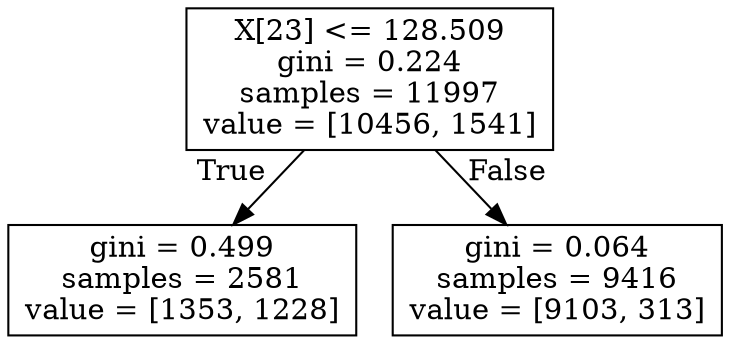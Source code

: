 digraph Tree {
node [shape=box] ;
0 [label="X[23] <= 128.509\ngini = 0.224\nsamples = 11997\nvalue = [10456, 1541]"] ;
1 [label="gini = 0.499\nsamples = 2581\nvalue = [1353, 1228]"] ;
0 -> 1 [labeldistance=2.5, labelangle=45, headlabel="True"] ;
2 [label="gini = 0.064\nsamples = 9416\nvalue = [9103, 313]"] ;
0 -> 2 [labeldistance=2.5, labelangle=-45, headlabel="False"] ;
}